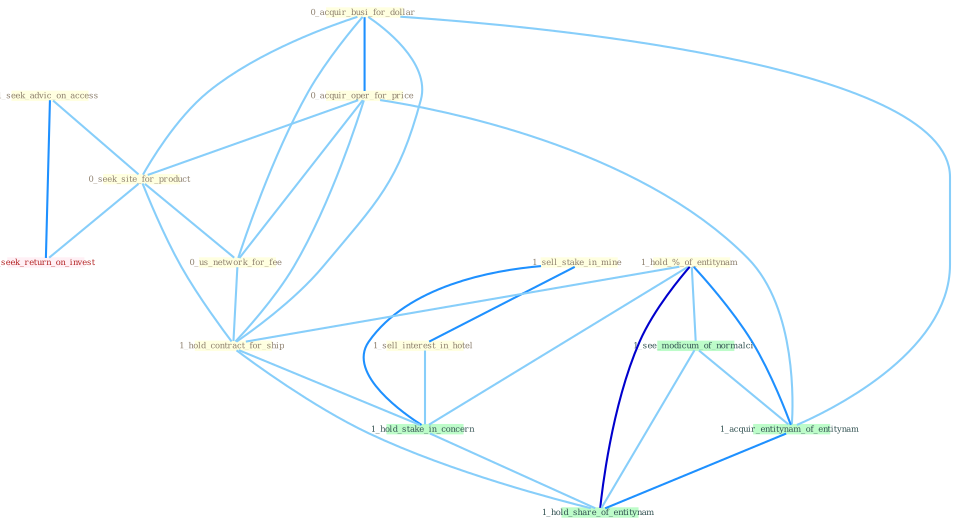 Graph G{ 
    node
    [shape=polygon,style=filled,width=.5,height=.06,color="#BDFCC9",fixedsize=true,fontsize=4,
    fontcolor="#2f4f4f"];
    {node
    [color="#ffffe0", fontcolor="#8b7d6b"] "0_acquir_busi_for_dollar " "0_acquir_oper_for_price " "1_seek_advic_on_access " "1_sell_stake_in_mine " "1_hold_%_of_entitynam " "0_seek_site_for_product " "1_sell_interest_in_hotel " "0_us_network_for_fee " "1_hold_contract_for_ship "}
{node [color="#fff0f5", fontcolor="#b22222"] "0_seek_return_on_invest "}
edge [color="#B0E2FF"];

	"0_acquir_busi_for_dollar " -- "0_acquir_oper_for_price " [w="2", color="#1e90ff" , len=0.8];
	"0_acquir_busi_for_dollar " -- "0_seek_site_for_product " [w="1", color="#87cefa" ];
	"0_acquir_busi_for_dollar " -- "0_us_network_for_fee " [w="1", color="#87cefa" ];
	"0_acquir_busi_for_dollar " -- "1_hold_contract_for_ship " [w="1", color="#87cefa" ];
	"0_acquir_busi_for_dollar " -- "1_acquir_entitynam_of_entitynam " [w="1", color="#87cefa" ];
	"0_acquir_oper_for_price " -- "0_seek_site_for_product " [w="1", color="#87cefa" ];
	"0_acquir_oper_for_price " -- "0_us_network_for_fee " [w="1", color="#87cefa" ];
	"0_acquir_oper_for_price " -- "1_hold_contract_for_ship " [w="1", color="#87cefa" ];
	"0_acquir_oper_for_price " -- "1_acquir_entitynam_of_entitynam " [w="1", color="#87cefa" ];
	"1_seek_advic_on_access " -- "0_seek_site_for_product " [w="1", color="#87cefa" ];
	"1_seek_advic_on_access " -- "0_seek_return_on_invest " [w="2", color="#1e90ff" , len=0.8];
	"1_sell_stake_in_mine " -- "1_sell_interest_in_hotel " [w="2", color="#1e90ff" , len=0.8];
	"1_sell_stake_in_mine " -- "1_hold_stake_in_concern " [w="2", color="#1e90ff" , len=0.8];
	"1_hold_%_of_entitynam " -- "1_hold_contract_for_ship " [w="1", color="#87cefa" ];
	"1_hold_%_of_entitynam " -- "1_hold_stake_in_concern " [w="1", color="#87cefa" ];
	"1_hold_%_of_entitynam " -- "1_see_modicum_of_normalci " [w="1", color="#87cefa" ];
	"1_hold_%_of_entitynam " -- "1_acquir_entitynam_of_entitynam " [w="2", color="#1e90ff" , len=0.8];
	"1_hold_%_of_entitynam " -- "1_hold_share_of_entitynam " [w="3", color="#0000cd" , len=0.6];
	"0_seek_site_for_product " -- "0_us_network_for_fee " [w="1", color="#87cefa" ];
	"0_seek_site_for_product " -- "1_hold_contract_for_ship " [w="1", color="#87cefa" ];
	"0_seek_site_for_product " -- "0_seek_return_on_invest " [w="1", color="#87cefa" ];
	"1_sell_interest_in_hotel " -- "1_hold_stake_in_concern " [w="1", color="#87cefa" ];
	"0_us_network_for_fee " -- "1_hold_contract_for_ship " [w="1", color="#87cefa" ];
	"1_hold_contract_for_ship " -- "1_hold_stake_in_concern " [w="1", color="#87cefa" ];
	"1_hold_contract_for_ship " -- "1_hold_share_of_entitynam " [w="1", color="#87cefa" ];
	"1_hold_stake_in_concern " -- "1_hold_share_of_entitynam " [w="1", color="#87cefa" ];
	"1_see_modicum_of_normalci " -- "1_acquir_entitynam_of_entitynam " [w="1", color="#87cefa" ];
	"1_see_modicum_of_normalci " -- "1_hold_share_of_entitynam " [w="1", color="#87cefa" ];
	"1_acquir_entitynam_of_entitynam " -- "1_hold_share_of_entitynam " [w="2", color="#1e90ff" , len=0.8];
}